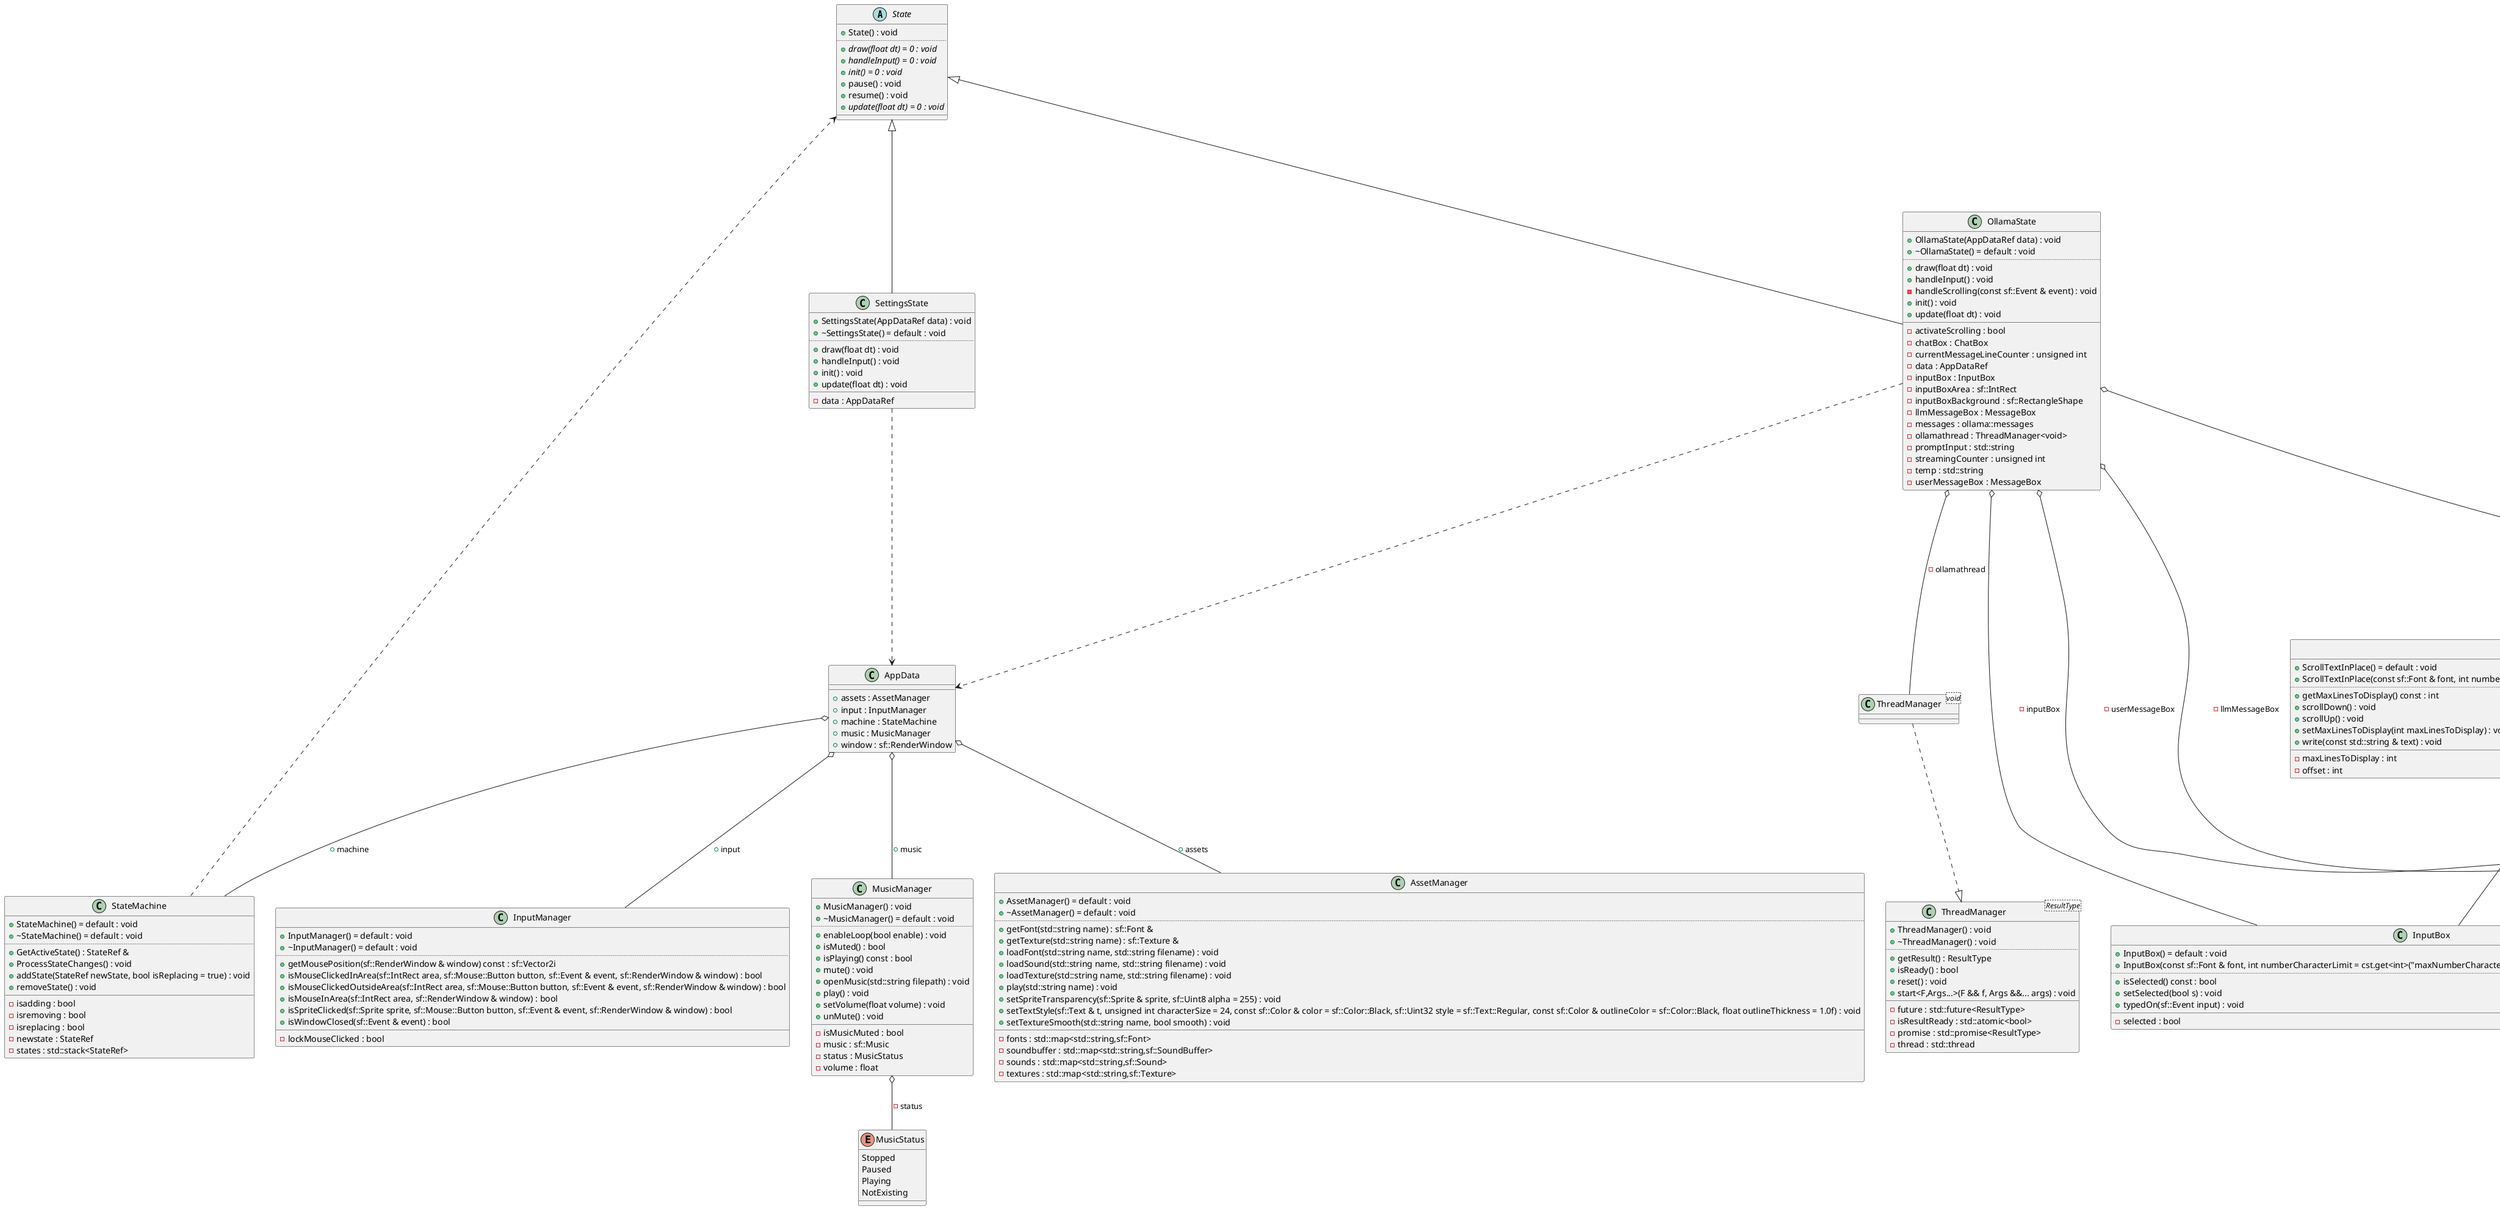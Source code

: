 @startuml
abstract "State" as C_0001914138303902600425
abstract C_0001914138303902600425 {
+State() : void
..
{abstract} +draw(float dt) = 0 : void
{abstract} +handleInput() = 0 : void
{abstract} +init() = 0 : void
+pause() : void
+resume() : void
{abstract} +update(float dt) = 0 : void
__
}
class "std::vector<MessageBox>" as C_0013797594922140478519
class C_0013797594922140478519 {
__
}
class "StateMachine" as C_0013531716651485178890
class C_0013531716651485178890 {
+StateMachine() = default : void
+~StateMachine() = default : void
..
+GetActiveState() : StateRef &
+ProcessStateChanges() : void
+addState(StateRef newState, bool isReplacing = true) : void
+removeState() : void
__
-isadding : bool
-isremoving : bool
-isreplacing : bool
-newstate : StateRef
-states : std::stack<StateRef>
}
class "sf::Vector2<T>" as C_0000025472147750072530
class C_0000025472147750072530 {
__
}
class "AssetManager" as C_0007056669967416308786
class C_0007056669967416308786 {
+AssetManager() = default : void
+~AssetManager() = default : void
..
+getFont(std::string name) : sf::Font &
+getTexture(std::string name) : sf::Texture &
+loadFont(std::string name, std::string filename) : void
+loadSound(std::string name, std::string filename) : void
+loadTexture(std::string name, std::string filename) : void
+play(std::string name) : void
+setSpriteTransparency(sf::Sprite & sprite, sf::Uint8 alpha = 255) : void
+setTextStyle(sf::Text & t, unsigned int characterSize = 24, const sf::Color & color = sf::Color::Black, sf::Uint32 style = sf::Text::Regular, const sf::Color & outlineColor = sf::Color::Black, float outlineThickness = 1.0f) : void
+setTextureSmooth(std::string name, bool smooth) : void
__
-fonts : std::map<std::string,sf::Font>
-soundbuffer : std::map<std::string,sf::SoundBuffer>
-sounds : std::map<std::string,sf::Sound>
-textures : std::map<std::string,sf::Texture>
}
class "nlohmann::adl_serializer" as C_0008758017994193186544
class C_0008758017994193186544 {
{static} +from_json(const json & j, sf::Color & color) : void
{static} +to_json(json & j, const sf::Color & color) : void
__
}
class "nlohmann::adl_serializer<sf::Color,void>" as C_0006027996033599488936
class C_0006027996033599488936 {
{static} +from_json(const json & j, sf::Color & color) : void
{static} +to_json(json & j, const sf::Color & color) : void
__
}
class "nlohmann::adl_serializer<sf::Vector2<T>,void>" as C_0010335427585328718123
class C_0010335427585328718123 {
{static} +from_json(const json & j, sf::Vector2<T> & v) : void
{static} +to_json(json & j, const sf::Vector2<T> & v) : void
__
}
class "Constants" as C_0015731897903105408204
class C_0015731897903105408204 {
+Constants(std::string path) : void
..
+operator[](std::string key) const : std::string
..
+get<T=std::string>(std::string key) const : T
__
-j : json
}
class "InputManager" as C_0011218267209626974551
class C_0011218267209626974551 {
+InputManager() = default : void
+~InputManager() = default : void
..
+getMousePosition(sf::RenderWindow & window) const : sf::Vector2i
+isMouseClickedInArea(sf::IntRect area, sf::Mouse::Button button, sf::Event & event, sf::RenderWindow & window) : bool
+isMouseClickedOutsideArea(sf::IntRect area, sf::Mouse::Button button, sf::Event & event, sf::RenderWindow & window) : bool
+isMouseInArea(sf::IntRect area, sf::RenderWindow & window) : bool
+isSpriteClicked(sf::Sprite sprite, sf::Mouse::Button button, sf::Event & event, sf::RenderWindow & window) : bool
+isWindowClosed(sf::Event & event) : bool
__
-lockMouseClicked : bool
}
enum "MusicStatus" as C_0008159535231821289035
enum C_0008159535231821289035 {
Stopped
Paused
Playing
NotExisting
}
class "MusicManager" as C_0013018981818162392349
class C_0013018981818162392349 {
+MusicManager() : void
+~MusicManager() = default : void
..
+enableLoop(bool enable) : void
+isMuted() : bool
+isPlaying() const : bool
+mute() : void
+openMusic(std::string filepath) : void
+play() : void
+setVolume(float volume) : void
+unMute() : void
__
-isMusicMuted : bool
-music : sf::Music
-status : MusicStatus
-volume : float
}
class "AppData" as C_0002878685250157375085
class C_0002878685250157375085 {
__
+assets : AssetManager
+input : InputManager
+machine : StateMachine
+music : MusicManager
+window : sf::RenderWindow
}
class "App" as C_0018282610363821501524
class C_0018282610363821501524 {
+App(int width, int height, std::string title) : void
+~App() : void
..
-run() : void
__
-clock : sf::Clock
-data : AppDataRef
-dt : const float
}
class "SettingsState" as C_0007275061059561579929
class C_0007275061059561579929 {
+SettingsState(AppDataRef data) : void
+~SettingsState() = default : void
..
+draw(float dt) : void
+handleInput() : void
+init() : void
+update(float dt) : void
__
-data : AppDataRef
}
class "MultilineText" as C_0006075958540417117804
class C_0006075958540417117804 {
+MultilineText() = default : void
+MultilineText(const sf::Font & font, int numberCharacterLimit = cst.get<int>("maxNumberCharacterLimit"), int characterSize = cst.get<int>("fontSize")) : void
..
+operator<<(std::ostream & os) : std::ostream &
..
-draw(sf::RenderTarget & target, sf::RenderStates states) const : void
+getCharacterSize() const : int
+getColor() const : sf::Color
+getFont() const : sf::Font
+getGlobalBounds() const : sf::FloatRect
+getNumberCharacterLimit() const : int
+getNumberLines() const : int
+getPosition() const : sf::Vector2f
+getText() const : std::string
+setCharacterSize(int characterSize) : void
+setColor(const sf::Color & color) : void
+setFont(const sf::Font & font) : void
+setLineSpacing(int lineSpacing) : void
+setNumberCharacterLimit(int numberCharacterLimit) : void
+setPosition(float x, float y) : void
+setPosition(const sf::Vector2f & position) : void
#tabToSpaces(const std::string & text) const : std::string
+write(const std::string & text) : void
__
#characterSize : int
#color : sf::Color
#font : sf::Font
#lineSpacing : int
#lines : std::vector<sf::Text>
#numberCharacterLimit : int
#numberLines : int
-position : sf::Vector2f
#text : std::string
}
class "ScrollTextInPlace" as C_0017227335679142879242
class C_0017227335679142879242 {
+ScrollTextInPlace() = default : void
+ScrollTextInPlace(const sf::Font & font, int numberCharacterLimit = cst.get<int>("maxNumberCharacterLimit"), int characterSize = cst.get<int>("fontSize")) : void
..
+getMaxLinesToDisplay() const : int
+scrollDown() : void
+scrollUp() : void
+setMaxLinesToDisplay(int maxLinesToDisplay) : void
+write(const std::string & text) : void
__
-maxLinesToDisplay : int
-offset : int
}
class "InputBox" as C_0006905555226801011843
class C_0006905555226801011843 {
+InputBox() = default : void
+InputBox(const sf::Font & font, int numberCharacterLimit = cst.get<int>("maxNumberCharacterLimit"), int characterSize = cst.get<int>("fontSize")) : void
..
+isSelected() const : bool
+setSelected(bool s) : void
+typedOn(sf::Event input) : void
__
-selected : bool
}
class "MessageBox" as C_0014537214693256561526
class C_0014537214693256561526 {
+MessageBox() = default : void
+MessageBox(const sf::Font & font, std::string role, int numberCharacterLimit = cst.get<int>("maxNumberCharacterLimit"), int characterSize = cst.get<int>("fontSize")) : void
..
+scrollDown() : void
+scrollUp() : void
+write(const std::string & text) : void
__
-role : std::string
}
class "ChatBox" as C_0016724738070354194970
class C_0016724738070354194970 {
+ChatBox() : void
+~ChatBox() = default : void
..
+addMessage(const MessageBox & message) : void
-draw(sf::RenderTarget & target, sf::RenderStates states) const : void
+getTotalNumberLines() const : int
+scrollDown(int begin = 0, int end = -1) : void
+scrollDownMsg() : void
+scrollUp(int begin = 0, int end = -1) : void
+scrollUpMsg() : void
+updateLinesToDraw() : void
+updateTotalNumberLines() : void
__
-endl : int
-lines : std::vector<sf::Text>
-maxLinesToDisplay : int
-offset : int
-startl : int
-totalNumberLines : int
}
class "ThreadManager<ResultType>" as C_0008931800749696307144
class C_0008931800749696307144 {
+ThreadManager() : void
+~ThreadManager() : void
..
+getResult() : ResultType
+isReady() : bool
+reset() : void
+start<F,Args...>(F && f, Args &&... args) : void
__
-future : std::future<ResultType>
-isResultReady : std::atomic<bool>
-promise : std::promise<ResultType>
-thread : std::thread
}
class "ThreadManager<void>" as C_0002020853330831851796
class C_0002020853330831851796 {
__
}
class "OllamaState" as C_0010767441053444769080
class C_0010767441053444769080 {
+OllamaState(AppDataRef data) : void
+~OllamaState() = default : void
..
+draw(float dt) : void
+handleInput() : void
-handleScrolling(const sf::Event & event) : void
+init() : void
+update(float dt) : void
__
-activateScrolling : bool
-chatBox : ChatBox
-currentMessageLineCounter : unsigned int
-data : AppDataRef
-inputBox : InputBox
-inputBoxArea : sf::IntRect
-inputBoxBackground : sf::RectangleShape
-llmMessageBox : MessageBox
-messages : ollama::messages
-ollamathread : ThreadManager<void>
-promptInput : std::string
-streamingCounter : unsigned int
-temp : std::string
-userMessageBox : MessageBox
}
C_0013797594922140478519 ..> C_0014537214693256561526
C_0013531716651485178890 ..> C_0001914138303902600425
C_0006027996033599488936 ..|> C_0008758017994193186544
C_0010335427585328718123 ..> C_0000025472147750072530
C_0010335427585328718123 ..|> C_0008758017994193186544
C_0013018981818162392349 o-- C_0008159535231821289035 : -status
C_0002878685250157375085 o-- C_0013531716651485178890 : +machine
C_0002878685250157375085 o-- C_0011218267209626974551 : +input
C_0002878685250157375085 o-- C_0007056669967416308786 : +assets
C_0002878685250157375085 o-- C_0013018981818162392349 : +music
C_0007275061059561579929 ..> C_0002878685250157375085
C_0001914138303902600425 <|-- C_0007275061059561579929

C_0006075958540417117804 <.. C_0016724738070354194970 : +<<friend>>
C_0006075958540417117804 <|-- C_0017227335679142879242

C_0017227335679142879242 <|-- C_0006905555226801011843

C_0006075958540417117804 <|-- C_0014537214693256561526

C_0016724738070354194970 ..> C_0014537214693256561526
C_0013797594922140478519 <|-- C_0016724738070354194970

C_0002020853330831851796 ..|> C_0008931800749696307144
C_0010767441053444769080 ..> C_0002878685250157375085
C_0010767441053444769080 o-- C_0006905555226801011843 : -inputBox
C_0010767441053444769080 o-- C_0016724738070354194970 : -chatBox
C_0010767441053444769080 o-- C_0014537214693256561526 : -userMessageBox
C_0010767441053444769080 o-- C_0014537214693256561526 : -llmMessageBox
C_0010767441053444769080 o-- C_0002020853330831851796 : -ollamathread
C_0001914138303902600425 <|-- C_0010767441053444769080


'Generated with clang-uml, version 0.5.6
'LLVM version clang version 19.1.4 (Fedora 19.1.4-1.fc41)
@enduml
